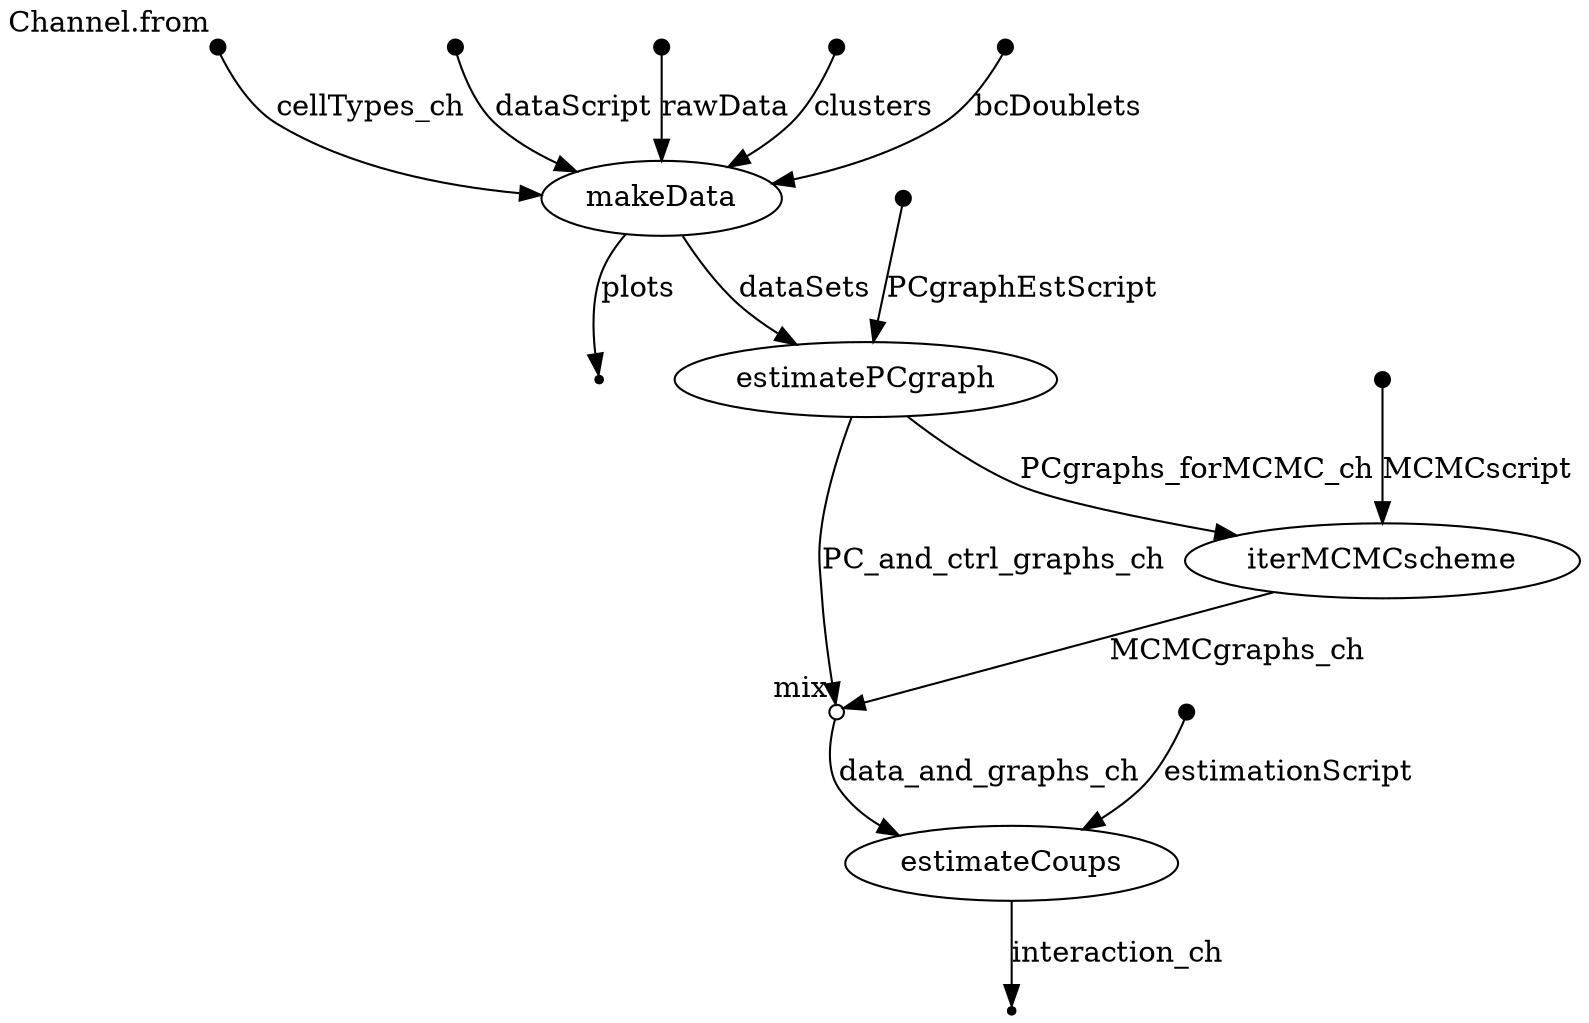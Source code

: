 digraph "pipeline" {
p0 [shape=point,label="",fixedsize=true,width=0.1,xlabel="Channel.from"];
p5 [label="makeData"];
p0 -> p5 [label="cellTypes_ch"];

p1 [shape=point,label="",fixedsize=true,width=0.1];
p5 [label="makeData"];
p1 -> p5 [label="dataScript"];

p2 [shape=point,label="",fixedsize=true,width=0.1];
p5 [label="makeData"];
p2 -> p5 [label="rawData"];

p3 [shape=point,label="",fixedsize=true,width=0.1];
p5 [label="makeData"];
p3 -> p5 [label="clusters"];

p4 [shape=point,label="",fixedsize=true,width=0.1];
p5 [label="makeData"];
p4 -> p5 [label="bcDoublets"];

p5 [label="makeData"];
p8 [label="estimatePCgraph"];
p5 -> p8 [label="dataSets"];

p5 [label="makeData"];
p6 [shape=point];
p5 -> p6 [label="plots"];

p7 [shape=point,label="",fixedsize=true,width=0.1];
p8 [label="estimatePCgraph"];
p7 -> p8 [label="PCgraphEstScript"];

p8 [label="estimatePCgraph"];
p10 [label="iterMCMCscheme"];
p8 -> p10 [label="PCgraphs_forMCMC_ch"];

p8 [label="estimatePCgraph"];
p11 [shape=circle,label="",fixedsize=true,width=0.1,xlabel="mix"];
p8 -> p11 [label="PC_and_ctrl_graphs_ch"];

p9 [shape=point,label="",fixedsize=true,width=0.1];
p10 [label="iterMCMCscheme"];
p9 -> p10 [label="MCMCscript"];

p10 [label="iterMCMCscheme"];
p11 [shape=circle,label="",fixedsize=true,width=0.1,xlabel="mix"];
p10 -> p11 [label="MCMCgraphs_ch"];

p11 [shape=circle,label="",fixedsize=true,width=0.1,xlabel="mix"];
p13 [label="estimateCoups"];
p11 -> p13 [label="data_and_graphs_ch"];

p12 [shape=point,label="",fixedsize=true,width=0.1];
p13 [label="estimateCoups"];
p12 -> p13 [label="estimationScript"];

p13 [label="estimateCoups"];
p14 [shape=point];
p13 -> p14 [label="interaction_ch"];

}
